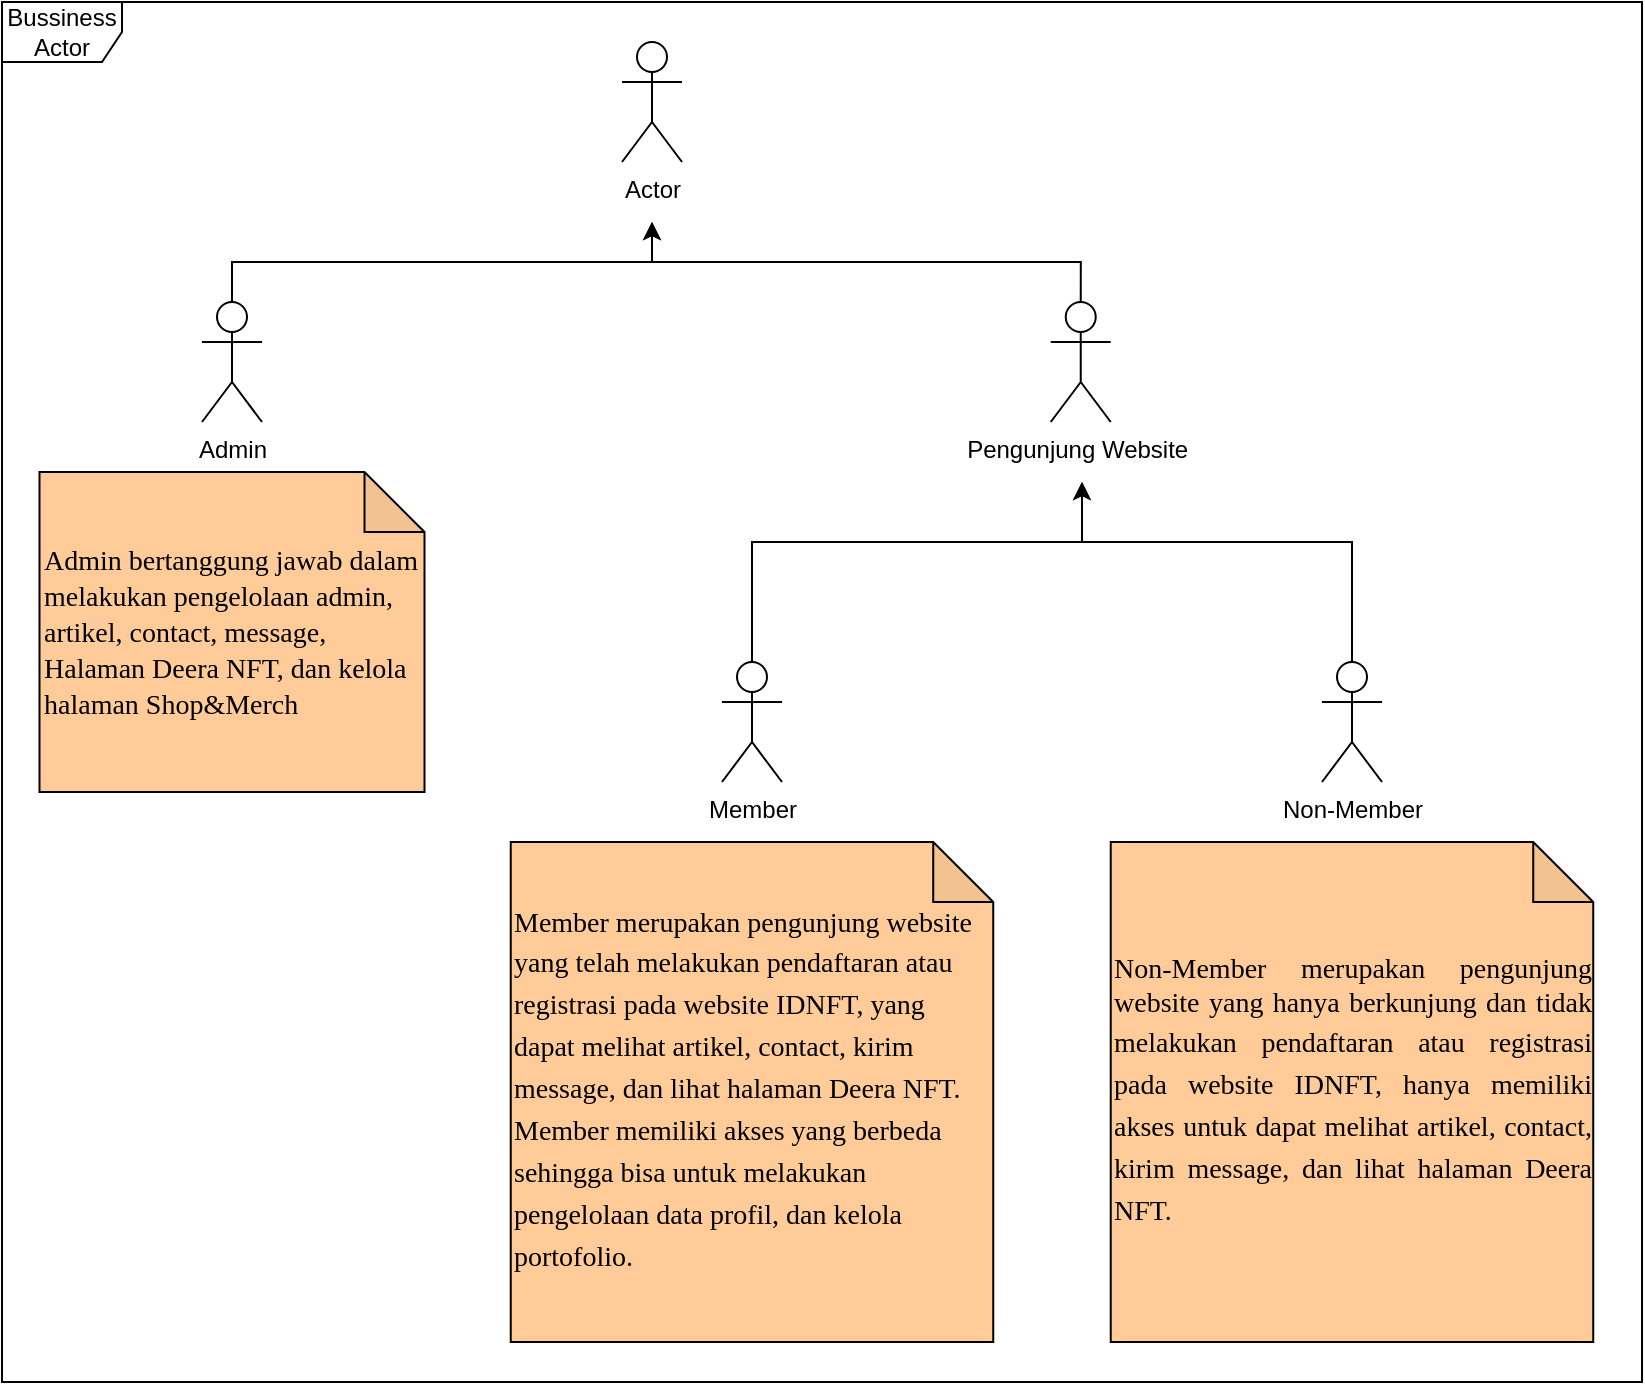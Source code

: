 <mxfile version="13.0.1" type="device"><diagram id="jJDDUWFQgky7qb_DzvZu" name="Page-1"><mxGraphModel dx="1460" dy="710" grid="1" gridSize="10" guides="1" tooltips="1" connect="1" arrows="1" fold="1" page="1" pageScale="1" pageWidth="980" pageHeight="1390" math="0" shadow="0"><root><mxCell id="0"/><mxCell id="1" parent="0"/><mxCell id="sXuj3h88qgQomg0ui3Av-1" value="Actor" style="shape=umlActor;verticalLabelPosition=bottom;labelBackgroundColor=#ffffff;verticalAlign=top;html=1;outlineConnect=0;" parent="1" vertex="1"><mxGeometry x="490" y="60" width="30" height="60" as="geometry"/></mxCell><mxCell id="sXuj3h88qgQomg0ui3Av-13" style="edgeStyle=orthogonalEdgeStyle;rounded=0;orthogonalLoop=1;jettySize=auto;html=1;exitX=0.5;exitY=0;exitDx=0;exitDy=0;exitPerimeter=0;" parent="1" source="sXuj3h88qgQomg0ui3Av-2" edge="1"><mxGeometry relative="1" as="geometry"><mxPoint x="505" y="150" as="targetPoint"/><Array as="points"><mxPoint x="719" y="170"/><mxPoint x="505" y="170"/></Array></mxGeometry></mxCell><mxCell id="sXuj3h88qgQomg0ui3Av-2" value="Pengunjung Website&amp;nbsp;" style="shape=umlActor;verticalLabelPosition=bottom;labelBackgroundColor=#ffffff;verticalAlign=top;html=1;outlineConnect=0;" parent="1" vertex="1"><mxGeometry x="704.37" y="190" width="30" height="60" as="geometry"/></mxCell><mxCell id="sXuj3h88qgQomg0ui3Av-14" style="edgeStyle=orthogonalEdgeStyle;rounded=0;orthogonalLoop=1;jettySize=auto;html=1;exitX=0.5;exitY=0;exitDx=0;exitDy=0;exitPerimeter=0;" parent="1" source="sXuj3h88qgQomg0ui3Av-3" edge="1"><mxGeometry relative="1" as="geometry"><mxPoint x="505" y="150" as="targetPoint"/><mxPoint x="300" y="190" as="sourcePoint"/><Array as="points"><mxPoint x="295" y="170"/><mxPoint x="505" y="170"/></Array></mxGeometry></mxCell><mxCell id="sXuj3h88qgQomg0ui3Av-3" value="Admin" style="shape=umlActor;verticalLabelPosition=bottom;labelBackgroundColor=#ffffff;verticalAlign=top;html=1;outlineConnect=0;" parent="1" vertex="1"><mxGeometry x="280" y="190" width="30" height="60" as="geometry"/></mxCell><mxCell id="sXuj3h88qgQomg0ui3Av-8" value="&lt;span style=&quot;line-height: 150% ; font-family: &amp;#34;times new roman&amp;#34; , serif&quot;&gt;&lt;font style=&quot;font-size: 14px&quot;&gt;Admin bertanggung jawab dalam melakukan pengelolaan admin, artikel, contact, message, Halaman Deera NFT, dan kelola halaman Shop&amp;amp;Merch&lt;/font&gt;&lt;/span&gt;" style="shape=note;whiteSpace=wrap;html=1;backgroundOutline=1;darkOpacity=0.05;align=left;fillColor=#FFCC99;" parent="1" vertex="1"><mxGeometry x="198.75" y="275" width="192.5" height="160" as="geometry"/></mxCell><mxCell id="sXuj3h88qgQomg0ui3Av-11" value="&lt;font face=&quot;Times New Roman&quot; style=&quot;font-size: 14px&quot;&gt;Member merupakan pengunjung website yang telah melakukan&amp;nbsp;&lt;span style=&quot;line-height: 150%&quot;&gt;pendaftaran atau registrasi pada website IDNFT, yang dapat melihat artikel, contact, kirim message, dan lihat halaman Deera NFT. Member memiliki akses yang berbeda sehingga bisa untuk melakukan pengelolaan data profil, dan kelola portofolio.&lt;br&gt;&lt;/span&gt;&lt;/font&gt;" style="shape=note;whiteSpace=wrap;html=1;backgroundOutline=1;darkOpacity=0.05;align=left;fillColor=#FFCC99;" parent="1" vertex="1"><mxGeometry x="434.37" y="460" width="241.25" height="250" as="geometry"/></mxCell><mxCell id="KK6k20TmPBVwQ2aNCyZs-1" style="edgeStyle=orthogonalEdgeStyle;rounded=0;orthogonalLoop=1;jettySize=auto;html=1;exitX=0.5;exitY=0;exitDx=0;exitDy=0;exitPerimeter=0;" edge="1" parent="1" source="KK6k20TmPBVwQ2aNCyZs-2"><mxGeometry relative="1" as="geometry"><mxPoint x="720" y="280" as="targetPoint"/><mxPoint x="855" y="360" as="sourcePoint"/><Array as="points"><mxPoint x="855" y="310"/><mxPoint x="720" y="310"/></Array></mxGeometry></mxCell><mxCell id="KK6k20TmPBVwQ2aNCyZs-2" value="Non-Member" style="shape=umlActor;verticalLabelPosition=bottom;labelBackgroundColor=#ffffff;verticalAlign=top;html=1;outlineConnect=0;" vertex="1" parent="1"><mxGeometry x="840" y="370" width="30" height="60" as="geometry"/></mxCell><mxCell id="KK6k20TmPBVwQ2aNCyZs-3" value="Member" style="shape=umlActor;verticalLabelPosition=bottom;labelBackgroundColor=#ffffff;verticalAlign=top;html=1;outlineConnect=0;" vertex="1" parent="1"><mxGeometry x="540" y="370" width="30" height="60" as="geometry"/></mxCell><mxCell id="KK6k20TmPBVwQ2aNCyZs-4" style="edgeStyle=orthogonalEdgeStyle;rounded=0;orthogonalLoop=1;jettySize=auto;html=1;exitX=0.5;exitY=0;exitDx=0;exitDy=0;exitPerimeter=0;" edge="1" parent="1" source="KK6k20TmPBVwQ2aNCyZs-3"><mxGeometry relative="1" as="geometry"><mxPoint x="720" y="280" as="targetPoint"/><mxPoint x="600" y="370" as="sourcePoint"/><Array as="points"><mxPoint x="555" y="310"/><mxPoint x="720" y="310"/></Array></mxGeometry></mxCell><mxCell id="KK6k20TmPBVwQ2aNCyZs-5" value="&lt;div style=&quot;text-align: justify&quot;&gt;&lt;span style=&quot;font-size: 14px ; font-family: &amp;#34;times new roman&amp;#34;&quot;&gt;Non-Member merupakan pengunjung website yang hanya berkunjung dan tidak melakukan&amp;nbsp;&lt;/span&gt;&lt;span style=&quot;font-size: 14px ; font-family: &amp;#34;times new roman&amp;#34; ; line-height: 150%&quot;&gt;pendaftaran atau registrasi pada website IDNFT, hanya memiliki akses untuk dapat melihat artikel, contact, kirim message, dan lihat halaman Deera NFT.&lt;/span&gt;&lt;/div&gt;" style="shape=note;whiteSpace=wrap;html=1;backgroundOutline=1;darkOpacity=0.05;align=left;fillColor=#FFCC99;" vertex="1" parent="1"><mxGeometry x="734.37" y="460" width="241.25" height="250" as="geometry"/></mxCell><mxCell id="KK6k20TmPBVwQ2aNCyZs-7" value="Bussiness&lt;br&gt;Actor" style="shape=umlFrame;whiteSpace=wrap;html=1;" vertex="1" parent="1"><mxGeometry x="180" y="40" width="820" height="690" as="geometry"/></mxCell></root></mxGraphModel></diagram></mxfile>